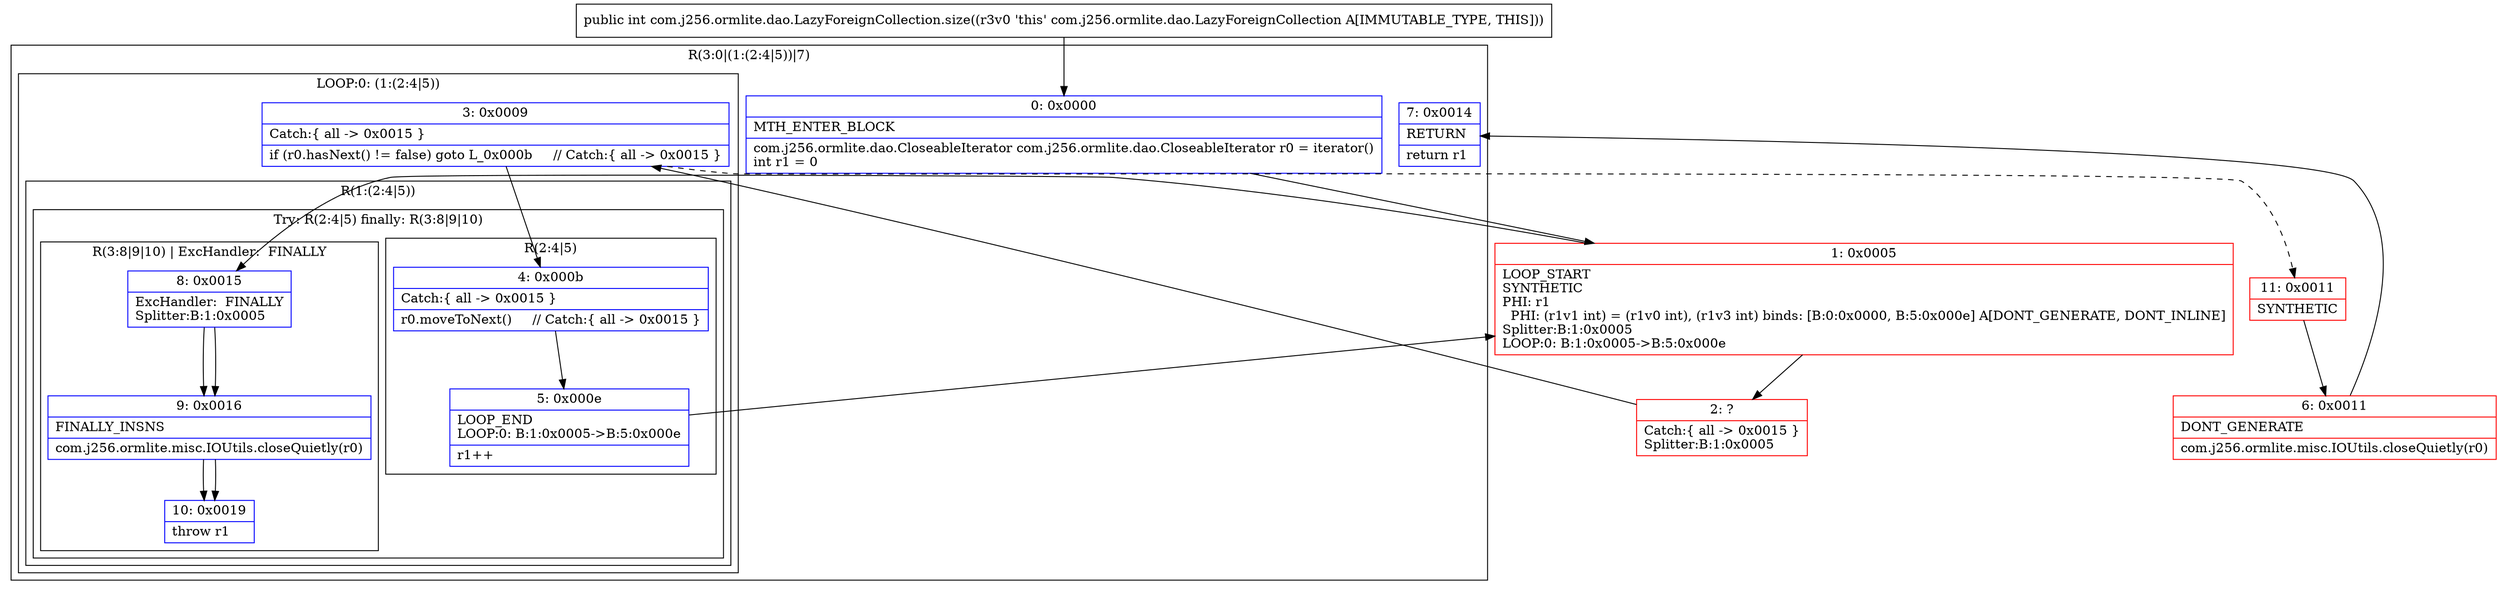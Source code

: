 digraph "CFG forcom.j256.ormlite.dao.LazyForeignCollection.size()I" {
subgraph cluster_Region_1314529538 {
label = "R(3:0|(1:(2:4|5))|7)";
node [shape=record,color=blue];
Node_0 [shape=record,label="{0\:\ 0x0000|MTH_ENTER_BLOCK\l|com.j256.ormlite.dao.CloseableIterator com.j256.ormlite.dao.CloseableIterator r0 = iterator()\lint r1 = 0\l}"];
subgraph cluster_LoopRegion_136451240 {
label = "LOOP:0: (1:(2:4|5))";
node [shape=record,color=blue];
Node_3 [shape=record,label="{3\:\ 0x0009|Catch:\{ all \-\> 0x0015 \}\l|if (r0.hasNext() != false) goto L_0x000b     \/\/ Catch:\{ all \-\> 0x0015 \}\l}"];
subgraph cluster_Region_1663001795 {
label = "R(1:(2:4|5))";
node [shape=record,color=blue];
subgraph cluster_TryCatchRegion_504516440 {
label = "Try: R(2:4|5) finally: R(3:8|9|10)";
node [shape=record,color=blue];
subgraph cluster_Region_694012737 {
label = "R(2:4|5)";
node [shape=record,color=blue];
Node_4 [shape=record,label="{4\:\ 0x000b|Catch:\{ all \-\> 0x0015 \}\l|r0.moveToNext()     \/\/ Catch:\{ all \-\> 0x0015 \}\l}"];
Node_5 [shape=record,label="{5\:\ 0x000e|LOOP_END\lLOOP:0: B:1:0x0005\-\>B:5:0x000e\l|r1++\l}"];
}
subgraph cluster_Region_1409490779 {
label = "R(3:8|9|10) | ExcHandler:  FINALLY\l";
node [shape=record,color=blue];
Node_8 [shape=record,label="{8\:\ 0x0015|ExcHandler:  FINALLY\lSplitter:B:1:0x0005\l}"];
Node_9 [shape=record,label="{9\:\ 0x0016|FINALLY_INSNS\l|com.j256.ormlite.misc.IOUtils.closeQuietly(r0)\l}"];
Node_10 [shape=record,label="{10\:\ 0x0019|throw r1\l}"];
}
}
}
}
Node_7 [shape=record,label="{7\:\ 0x0014|RETURN\l|return r1\l}"];
}
subgraph cluster_Region_1409490779 {
label = "R(3:8|9|10) | ExcHandler:  FINALLY\l";
node [shape=record,color=blue];
Node_8 [shape=record,label="{8\:\ 0x0015|ExcHandler:  FINALLY\lSplitter:B:1:0x0005\l}"];
Node_9 [shape=record,label="{9\:\ 0x0016|FINALLY_INSNS\l|com.j256.ormlite.misc.IOUtils.closeQuietly(r0)\l}"];
Node_10 [shape=record,label="{10\:\ 0x0019|throw r1\l}"];
}
Node_1 [shape=record,color=red,label="{1\:\ 0x0005|LOOP_START\lSYNTHETIC\lPHI: r1 \l  PHI: (r1v1 int) = (r1v0 int), (r1v3 int) binds: [B:0:0x0000, B:5:0x000e] A[DONT_GENERATE, DONT_INLINE]\lSplitter:B:1:0x0005\lLOOP:0: B:1:0x0005\-\>B:5:0x000e\l}"];
Node_2 [shape=record,color=red,label="{2\:\ ?|Catch:\{ all \-\> 0x0015 \}\lSplitter:B:1:0x0005\l}"];
Node_6 [shape=record,color=red,label="{6\:\ 0x0011|DONT_GENERATE\l|com.j256.ormlite.misc.IOUtils.closeQuietly(r0)\l}"];
Node_11 [shape=record,color=red,label="{11\:\ 0x0011|SYNTHETIC\l}"];
MethodNode[shape=record,label="{public int com.j256.ormlite.dao.LazyForeignCollection.size((r3v0 'this' com.j256.ormlite.dao.LazyForeignCollection A[IMMUTABLE_TYPE, THIS])) }"];
MethodNode -> Node_0;
Node_0 -> Node_1;
Node_3 -> Node_4;
Node_3 -> Node_11[style=dashed];
Node_4 -> Node_5;
Node_5 -> Node_1;
Node_8 -> Node_9;
Node_9 -> Node_10;
Node_8 -> Node_9;
Node_9 -> Node_10;
Node_1 -> Node_2;
Node_1 -> Node_8;
Node_2 -> Node_3;
Node_6 -> Node_7;
Node_11 -> Node_6;
}

